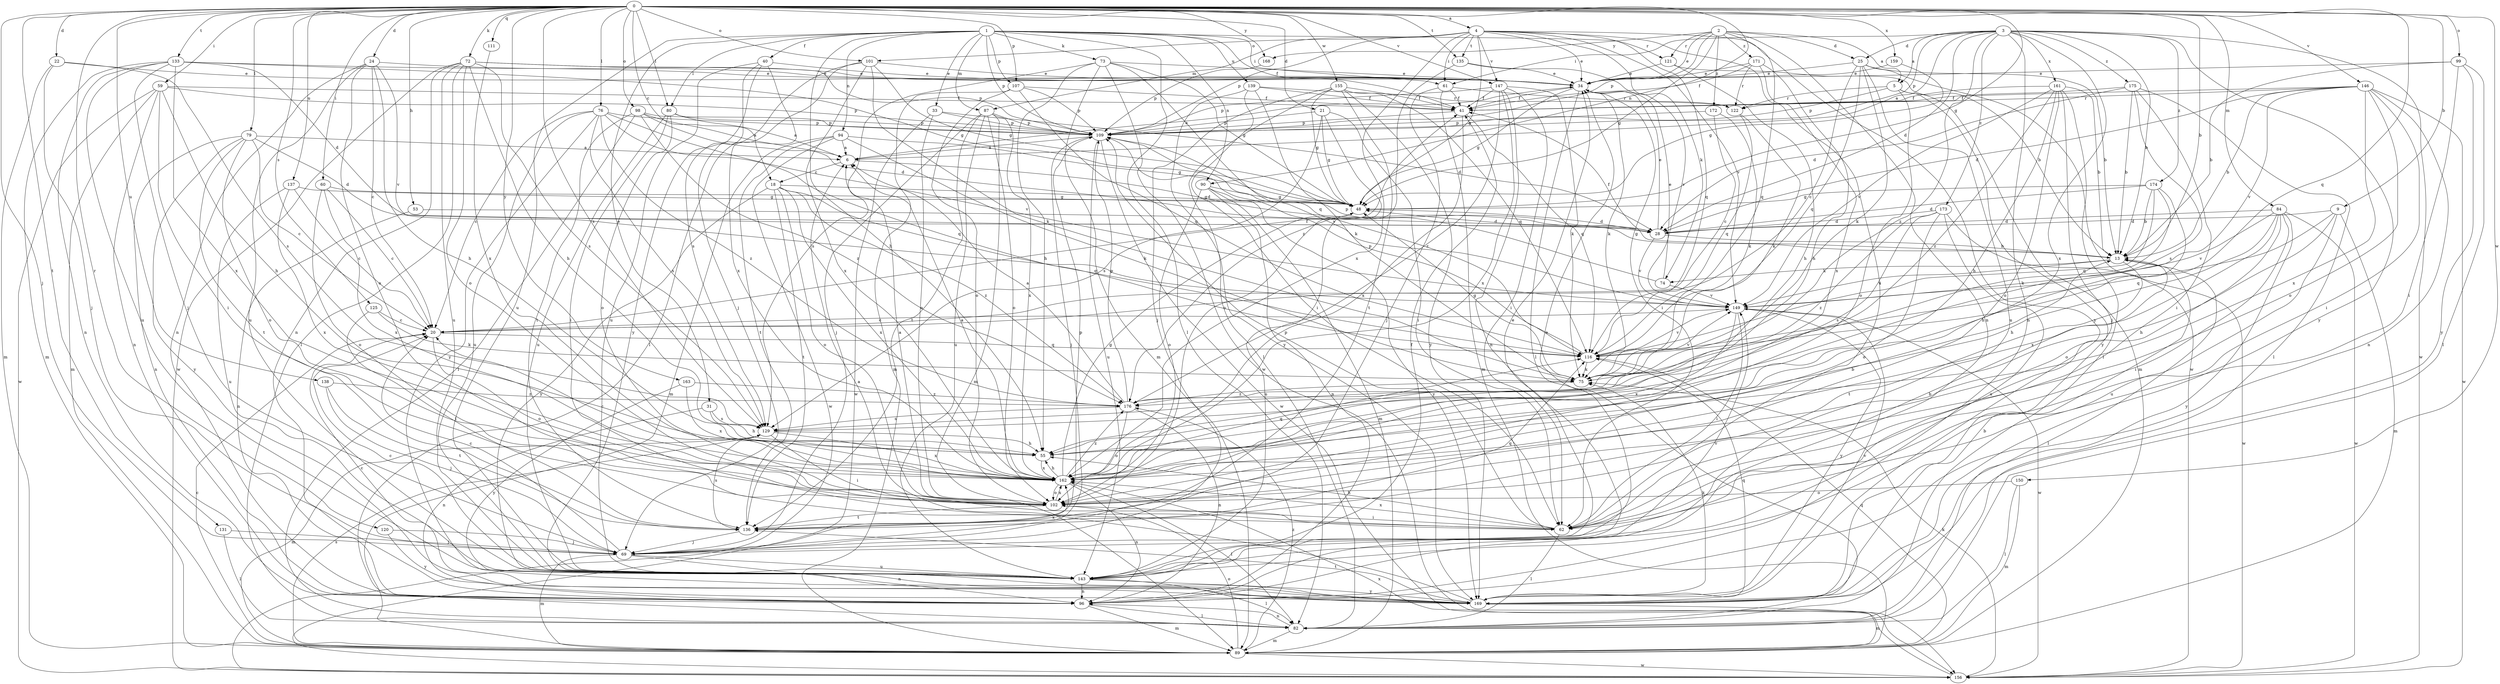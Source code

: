 strict digraph  {
0;
1;
2;
3;
4;
5;
6;
9;
13;
18;
20;
21;
22;
24;
25;
28;
31;
33;
34;
40;
41;
48;
53;
55;
59;
60;
61;
62;
69;
72;
73;
74;
75;
76;
79;
80;
82;
84;
87;
89;
90;
94;
96;
98;
99;
101;
102;
107;
109;
111;
116;
120;
121;
122;
125;
129;
131;
133;
135;
136;
137;
138;
139;
143;
146;
147;
149;
150;
155;
156;
159;
161;
162;
163;
168;
169;
171;
172;
173;
174;
175;
176;
0 -> 4  [label=a];
0 -> 9  [label=b];
0 -> 13  [label=b];
0 -> 18  [label=c];
0 -> 21  [label=d];
0 -> 22  [label=d];
0 -> 24  [label=d];
0 -> 48  [label=g];
0 -> 53  [label=h];
0 -> 59  [label=i];
0 -> 60  [label=i];
0 -> 69  [label=j];
0 -> 72  [label=k];
0 -> 76  [label=l];
0 -> 79  [label=l];
0 -> 80  [label=l];
0 -> 84  [label=m];
0 -> 90  [label=n];
0 -> 98  [label=o];
0 -> 99  [label=o];
0 -> 101  [label=o];
0 -> 107  [label=p];
0 -> 111  [label=q];
0 -> 116  [label=q];
0 -> 120  [label=r];
0 -> 125  [label=s];
0 -> 129  [label=s];
0 -> 131  [label=t];
0 -> 133  [label=t];
0 -> 135  [label=t];
0 -> 137  [label=u];
0 -> 138  [label=u];
0 -> 146  [label=v];
0 -> 147  [label=v];
0 -> 150  [label=w];
0 -> 155  [label=w];
0 -> 159  [label=x];
0 -> 163  [label=y];
0 -> 168  [label=y];
1 -> 31  [label=e];
1 -> 33  [label=e];
1 -> 40  [label=f];
1 -> 41  [label=f];
1 -> 55  [label=h];
1 -> 61  [label=i];
1 -> 73  [label=k];
1 -> 80  [label=l];
1 -> 82  [label=l];
1 -> 87  [label=m];
1 -> 90  [label=n];
1 -> 94  [label=n];
1 -> 107  [label=p];
1 -> 109  [label=p];
1 -> 121  [label=r];
1 -> 139  [label=u];
1 -> 143  [label=u];
2 -> 5  [label=a];
2 -> 25  [label=d];
2 -> 34  [label=e];
2 -> 48  [label=g];
2 -> 96  [label=n];
2 -> 109  [label=p];
2 -> 116  [label=q];
2 -> 121  [label=r];
2 -> 168  [label=y];
2 -> 171  [label=z];
2 -> 172  [label=z];
3 -> 5  [label=a];
3 -> 6  [label=a];
3 -> 13  [label=b];
3 -> 25  [label=d];
3 -> 28  [label=d];
3 -> 61  [label=i];
3 -> 96  [label=n];
3 -> 109  [label=p];
3 -> 156  [label=w];
3 -> 161  [label=x];
3 -> 162  [label=x];
3 -> 169  [label=y];
3 -> 173  [label=z];
3 -> 174  [label=z];
3 -> 175  [label=z];
3 -> 176  [label=z];
4 -> 34  [label=e];
4 -> 48  [label=g];
4 -> 61  [label=i];
4 -> 62  [label=i];
4 -> 74  [label=k];
4 -> 87  [label=m];
4 -> 101  [label=o];
4 -> 109  [label=p];
4 -> 116  [label=q];
4 -> 135  [label=t];
4 -> 147  [label=v];
4 -> 149  [label=v];
4 -> 162  [label=x];
4 -> 169  [label=y];
5 -> 89  [label=m];
5 -> 102  [label=o];
5 -> 109  [label=p];
5 -> 122  [label=r];
5 -> 169  [label=y];
6 -> 18  [label=c];
6 -> 28  [label=d];
6 -> 34  [label=e];
9 -> 28  [label=d];
9 -> 55  [label=h];
9 -> 89  [label=m];
9 -> 116  [label=q];
9 -> 143  [label=u];
13 -> 41  [label=f];
13 -> 48  [label=g];
13 -> 74  [label=k];
13 -> 82  [label=l];
13 -> 136  [label=t];
13 -> 149  [label=v];
18 -> 48  [label=g];
18 -> 102  [label=o];
18 -> 116  [label=q];
18 -> 136  [label=t];
18 -> 162  [label=x];
18 -> 169  [label=y];
18 -> 176  [label=z];
20 -> 41  [label=f];
20 -> 102  [label=o];
20 -> 116  [label=q];
21 -> 48  [label=g];
21 -> 62  [label=i];
21 -> 102  [label=o];
21 -> 109  [label=p];
21 -> 129  [label=s];
22 -> 34  [label=e];
22 -> 69  [label=j];
22 -> 89  [label=m];
22 -> 129  [label=s];
24 -> 20  [label=c];
24 -> 34  [label=e];
24 -> 55  [label=h];
24 -> 96  [label=n];
24 -> 102  [label=o];
24 -> 143  [label=u];
24 -> 149  [label=v];
25 -> 13  [label=b];
25 -> 20  [label=c];
25 -> 34  [label=e];
25 -> 75  [label=k];
25 -> 116  [label=q];
25 -> 143  [label=u];
25 -> 156  [label=w];
28 -> 13  [label=b];
28 -> 34  [label=e];
28 -> 149  [label=v];
31 -> 55  [label=h];
31 -> 96  [label=n];
31 -> 129  [label=s];
33 -> 28  [label=d];
33 -> 102  [label=o];
33 -> 109  [label=p];
33 -> 156  [label=w];
34 -> 41  [label=f];
34 -> 48  [label=g];
34 -> 62  [label=i];
34 -> 75  [label=k];
34 -> 82  [label=l];
40 -> 34  [label=e];
40 -> 129  [label=s];
40 -> 143  [label=u];
40 -> 162  [label=x];
40 -> 169  [label=y];
41 -> 109  [label=p];
41 -> 116  [label=q];
41 -> 162  [label=x];
48 -> 28  [label=d];
48 -> 143  [label=u];
53 -> 28  [label=d];
53 -> 96  [label=n];
55 -> 162  [label=x];
59 -> 41  [label=f];
59 -> 55  [label=h];
59 -> 62  [label=i];
59 -> 89  [label=m];
59 -> 96  [label=n];
59 -> 109  [label=p];
59 -> 156  [label=w];
60 -> 20  [label=c];
60 -> 48  [label=g];
60 -> 102  [label=o];
60 -> 162  [label=x];
61 -> 41  [label=f];
61 -> 69  [label=j];
61 -> 89  [label=m];
61 -> 122  [label=r];
62 -> 13  [label=b];
62 -> 55  [label=h];
62 -> 82  [label=l];
62 -> 109  [label=p];
62 -> 162  [label=x];
69 -> 20  [label=c];
69 -> 34  [label=e];
69 -> 89  [label=m];
69 -> 96  [label=n];
69 -> 143  [label=u];
69 -> 162  [label=x];
72 -> 34  [label=e];
72 -> 55  [label=h];
72 -> 82  [label=l];
72 -> 96  [label=n];
72 -> 102  [label=o];
72 -> 109  [label=p];
72 -> 129  [label=s];
72 -> 143  [label=u];
72 -> 156  [label=w];
73 -> 34  [label=e];
73 -> 48  [label=g];
73 -> 55  [label=h];
73 -> 89  [label=m];
73 -> 116  [label=q];
73 -> 129  [label=s];
73 -> 156  [label=w];
74 -> 34  [label=e];
74 -> 109  [label=p];
74 -> 149  [label=v];
75 -> 48  [label=g];
75 -> 149  [label=v];
75 -> 176  [label=z];
76 -> 20  [label=c];
76 -> 109  [label=p];
76 -> 116  [label=q];
76 -> 129  [label=s];
76 -> 143  [label=u];
76 -> 149  [label=v];
76 -> 169  [label=y];
76 -> 176  [label=z];
79 -> 6  [label=a];
79 -> 20  [label=c];
79 -> 28  [label=d];
79 -> 96  [label=n];
79 -> 102  [label=o];
79 -> 136  [label=t];
79 -> 169  [label=y];
80 -> 6  [label=a];
80 -> 62  [label=i];
80 -> 102  [label=o];
80 -> 109  [label=p];
80 -> 143  [label=u];
82 -> 89  [label=m];
82 -> 96  [label=n];
84 -> 28  [label=d];
84 -> 55  [label=h];
84 -> 62  [label=i];
84 -> 102  [label=o];
84 -> 149  [label=v];
84 -> 156  [label=w];
84 -> 162  [label=x];
84 -> 169  [label=y];
87 -> 69  [label=j];
87 -> 89  [label=m];
87 -> 102  [label=o];
87 -> 109  [label=p];
87 -> 136  [label=t];
87 -> 143  [label=u];
87 -> 162  [label=x];
89 -> 20  [label=c];
89 -> 102  [label=o];
89 -> 116  [label=q];
89 -> 129  [label=s];
89 -> 156  [label=w];
89 -> 176  [label=z];
90 -> 48  [label=g];
90 -> 89  [label=m];
90 -> 96  [label=n];
90 -> 102  [label=o];
90 -> 169  [label=y];
94 -> 6  [label=a];
94 -> 48  [label=g];
94 -> 75  [label=k];
94 -> 89  [label=m];
94 -> 136  [label=t];
94 -> 156  [label=w];
96 -> 82  [label=l];
96 -> 89  [label=m];
98 -> 6  [label=a];
98 -> 28  [label=d];
98 -> 82  [label=l];
98 -> 109  [label=p];
98 -> 136  [label=t];
98 -> 176  [label=z];
99 -> 13  [label=b];
99 -> 34  [label=e];
99 -> 62  [label=i];
99 -> 82  [label=l];
99 -> 169  [label=y];
101 -> 34  [label=e];
101 -> 48  [label=g];
101 -> 69  [label=j];
101 -> 75  [label=k];
101 -> 82  [label=l];
101 -> 162  [label=x];
102 -> 6  [label=a];
102 -> 62  [label=i];
102 -> 136  [label=t];
102 -> 162  [label=x];
107 -> 41  [label=f];
107 -> 89  [label=m];
107 -> 102  [label=o];
107 -> 109  [label=p];
107 -> 116  [label=q];
109 -> 6  [label=a];
109 -> 69  [label=j];
109 -> 143  [label=u];
109 -> 149  [label=v];
109 -> 156  [label=w];
111 -> 162  [label=x];
116 -> 75  [label=k];
116 -> 109  [label=p];
116 -> 149  [label=v];
120 -> 69  [label=j];
120 -> 169  [label=y];
121 -> 13  [label=b];
121 -> 34  [label=e];
121 -> 55  [label=h];
122 -> 75  [label=k];
122 -> 116  [label=q];
125 -> 20  [label=c];
125 -> 75  [label=k];
125 -> 136  [label=t];
129 -> 55  [label=h];
129 -> 62  [label=i];
129 -> 89  [label=m];
129 -> 162  [label=x];
131 -> 69  [label=j];
131 -> 82  [label=l];
133 -> 28  [label=d];
133 -> 34  [label=e];
133 -> 48  [label=g];
133 -> 69  [label=j];
133 -> 89  [label=m];
133 -> 96  [label=n];
133 -> 143  [label=u];
133 -> 162  [label=x];
135 -> 34  [label=e];
135 -> 149  [label=v];
135 -> 176  [label=z];
136 -> 69  [label=j];
136 -> 109  [label=p];
136 -> 116  [label=q];
136 -> 129  [label=s];
137 -> 20  [label=c];
137 -> 48  [label=g];
137 -> 143  [label=u];
137 -> 162  [label=x];
138 -> 69  [label=j];
138 -> 136  [label=t];
138 -> 176  [label=z];
139 -> 41  [label=f];
139 -> 62  [label=i];
139 -> 75  [label=k];
139 -> 122  [label=r];
139 -> 169  [label=y];
143 -> 20  [label=c];
143 -> 34  [label=e];
143 -> 41  [label=f];
143 -> 82  [label=l];
143 -> 96  [label=n];
143 -> 149  [label=v];
143 -> 169  [label=y];
146 -> 13  [label=b];
146 -> 28  [label=d];
146 -> 41  [label=f];
146 -> 62  [label=i];
146 -> 96  [label=n];
146 -> 102  [label=o];
146 -> 122  [label=r];
146 -> 149  [label=v];
146 -> 156  [label=w];
146 -> 162  [label=x];
147 -> 41  [label=f];
147 -> 62  [label=i];
147 -> 75  [label=k];
147 -> 96  [label=n];
147 -> 109  [label=p];
147 -> 162  [label=x];
147 -> 176  [label=z];
149 -> 20  [label=c];
149 -> 62  [label=i];
149 -> 156  [label=w];
149 -> 162  [label=x];
149 -> 169  [label=y];
150 -> 82  [label=l];
150 -> 89  [label=m];
150 -> 102  [label=o];
155 -> 41  [label=f];
155 -> 48  [label=g];
155 -> 69  [label=j];
155 -> 82  [label=l];
155 -> 116  [label=q];
155 -> 136  [label=t];
155 -> 169  [label=y];
156 -> 75  [label=k];
156 -> 162  [label=x];
159 -> 34  [label=e];
159 -> 48  [label=g];
161 -> 13  [label=b];
161 -> 41  [label=f];
161 -> 55  [label=h];
161 -> 69  [label=j];
161 -> 82  [label=l];
161 -> 102  [label=o];
161 -> 149  [label=v];
161 -> 176  [label=z];
162 -> 6  [label=a];
162 -> 13  [label=b];
162 -> 20  [label=c];
162 -> 48  [label=g];
162 -> 55  [label=h];
162 -> 82  [label=l];
162 -> 96  [label=n];
162 -> 102  [label=o];
162 -> 116  [label=q];
162 -> 176  [label=z];
163 -> 162  [label=x];
163 -> 169  [label=y];
163 -> 176  [label=z];
168 -> 109  [label=p];
169 -> 6  [label=a];
169 -> 13  [label=b];
169 -> 20  [label=c];
169 -> 75  [label=k];
169 -> 89  [label=m];
169 -> 116  [label=q];
169 -> 136  [label=t];
169 -> 149  [label=v];
171 -> 34  [label=e];
171 -> 41  [label=f];
171 -> 55  [label=h];
171 -> 122  [label=r];
171 -> 162  [label=x];
172 -> 20  [label=c];
172 -> 75  [label=k];
172 -> 109  [label=p];
173 -> 28  [label=d];
173 -> 102  [label=o];
173 -> 129  [label=s];
173 -> 143  [label=u];
173 -> 156  [label=w];
173 -> 176  [label=z];
174 -> 13  [label=b];
174 -> 28  [label=d];
174 -> 48  [label=g];
174 -> 55  [label=h];
174 -> 75  [label=k];
174 -> 116  [label=q];
175 -> 13  [label=b];
175 -> 28  [label=d];
175 -> 41  [label=f];
175 -> 62  [label=i];
175 -> 82  [label=l];
175 -> 129  [label=s];
176 -> 6  [label=a];
176 -> 96  [label=n];
176 -> 102  [label=o];
176 -> 109  [label=p];
176 -> 129  [label=s];
}
